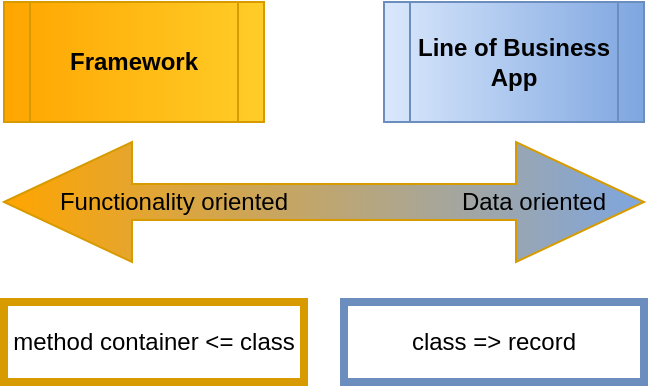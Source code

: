 <mxfile version="21.6.5" type="device">
  <diagram name="Page-1" id="djcV0nNlC-6KXO5aXZvP">
    <mxGraphModel dx="1599" dy="1124" grid="1" gridSize="10" guides="1" tooltips="1" connect="1" arrows="1" fold="1" page="1" pageScale="1" pageWidth="1169" pageHeight="827" math="0" shadow="0">
      <root>
        <mxCell id="0" />
        <mxCell id="1" parent="0" />
        <mxCell id="_nycZQkGBjbzIbObWCUm-1" value="Framework" style="shape=process;whiteSpace=wrap;html=1;backgroundOutline=1;fillColor=#ffcd28;gradientColor=#ffa500;strokeColor=#d79b00;gradientDirection=west;fontStyle=1" vertex="1" parent="1">
          <mxGeometry x="40" y="40" width="130" height="60" as="geometry" />
        </mxCell>
        <mxCell id="_nycZQkGBjbzIbObWCUm-2" value="Line of Business App" style="shape=process;whiteSpace=wrap;html=1;backgroundOutline=1;fillColor=#dae8fc;gradientColor=#7ea6e0;strokeColor=#6c8ebf;gradientDirection=east;fontStyle=1" vertex="1" parent="1">
          <mxGeometry x="230" y="40" width="130" height="60" as="geometry" />
        </mxCell>
        <mxCell id="_nycZQkGBjbzIbObWCUm-9" value="class =&amp;gt; record" style="rounded=0;whiteSpace=wrap;html=1;fillColor=none;gradientColor=#7ea6e0;strokeColor=#6c8ebf;strokeWidth=4;" vertex="1" parent="1">
          <mxGeometry x="210" y="190" width="150" height="40" as="geometry" />
        </mxCell>
        <mxCell id="_nycZQkGBjbzIbObWCUm-10" value="method container &amp;lt;= class" style="rounded=0;whiteSpace=wrap;html=1;fillColor=none;gradientColor=#ffa500;strokeColor=#d79b00;strokeWidth=4;" vertex="1" parent="1">
          <mxGeometry x="40" y="190" width="150" height="40" as="geometry" />
        </mxCell>
        <mxCell id="_nycZQkGBjbzIbObWCUm-11" value="" style="shape=doubleArrow;whiteSpace=wrap;html=1;fillColor=#FFA500;gradientColor=#7EA6E0;strokeColor=#d79b00;gradientDirection=east;" vertex="1" parent="1">
          <mxGeometry x="40" y="110" width="320" height="60" as="geometry" />
        </mxCell>
        <mxCell id="_nycZQkGBjbzIbObWCUm-12" value="Data oriented" style="text;html=1;strokeColor=none;fillColor=none;align=center;verticalAlign=middle;whiteSpace=wrap;rounded=0;" vertex="1" parent="1">
          <mxGeometry x="260" y="125" width="90" height="30" as="geometry" />
        </mxCell>
        <mxCell id="_nycZQkGBjbzIbObWCUm-13" value="Functionality oriented" style="text;html=1;strokeColor=none;fillColor=none;align=center;verticalAlign=middle;whiteSpace=wrap;rounded=0;" vertex="1" parent="1">
          <mxGeometry x="60" y="125" width="130" height="30" as="geometry" />
        </mxCell>
      </root>
    </mxGraphModel>
  </diagram>
</mxfile>
